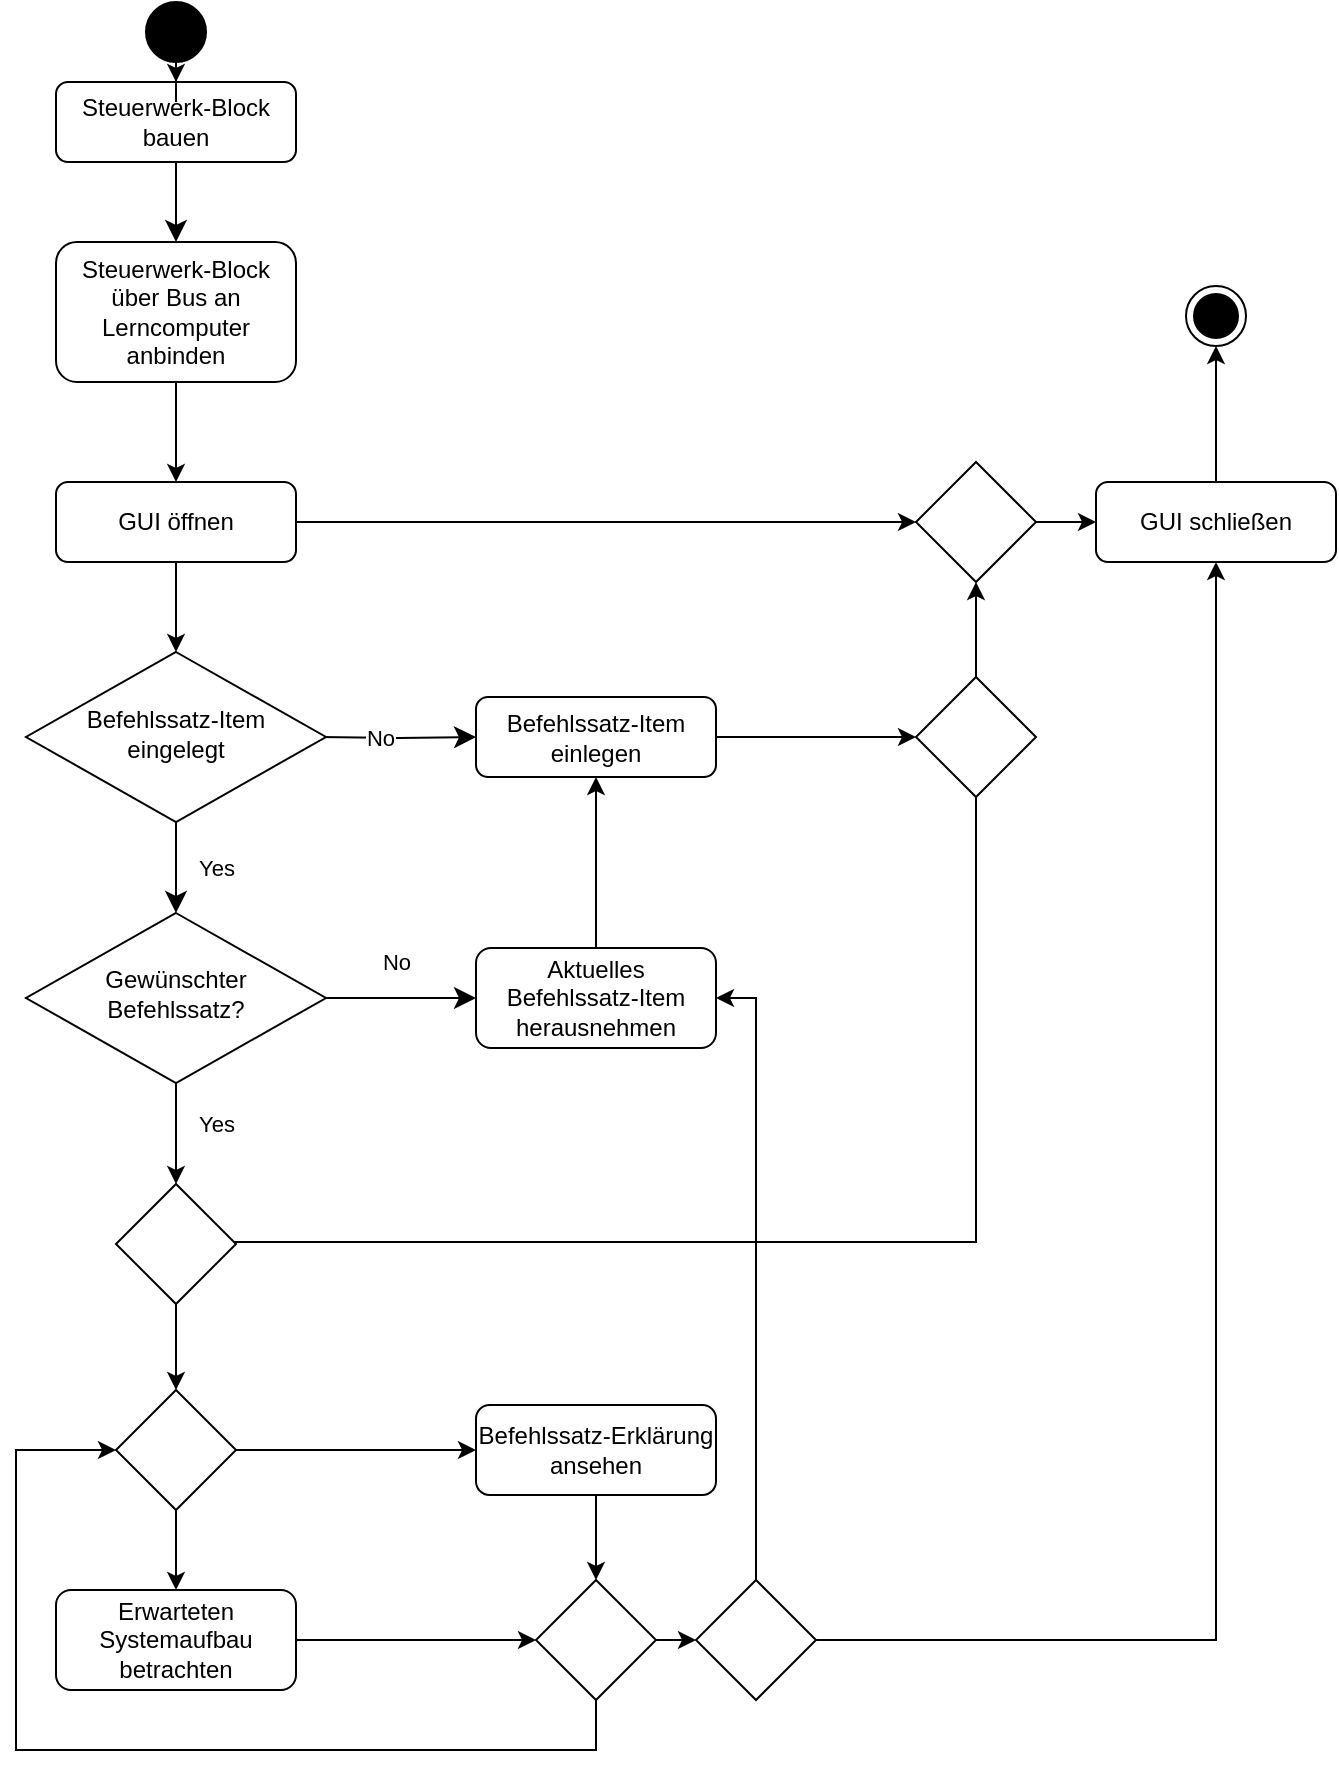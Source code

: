 <mxfile version="22.1.3" type="github">
  <diagram id="C5RBs43oDa-KdzZeNtuy" name="Page-1">
    <mxGraphModel dx="1050" dy="566" grid="1" gridSize="10" guides="1" tooltips="1" connect="1" arrows="1" fold="1" page="1" pageScale="1" pageWidth="827" pageHeight="1169" math="0" shadow="0">
      <root>
        <mxCell id="WIyWlLk6GJQsqaUBKTNV-0" />
        <mxCell id="WIyWlLk6GJQsqaUBKTNV-1" parent="WIyWlLk6GJQsqaUBKTNV-0" />
        <mxCell id="WIyWlLk6GJQsqaUBKTNV-2" value="" style="rounded=0;html=1;jettySize=auto;orthogonalLoop=1;fontSize=11;endArrow=classic;endFill=1;endSize=8;strokeWidth=1;shadow=0;labelBackgroundColor=default;edgeStyle=orthogonalEdgeStyle;" parent="WIyWlLk6GJQsqaUBKTNV-1" source="WIyWlLk6GJQsqaUBKTNV-3" target="cTXovvOnnwQqIYroaKd_-1" edge="1">
          <mxGeometry relative="1" as="geometry" />
        </mxCell>
        <mxCell id="WIyWlLk6GJQsqaUBKTNV-3" value="Steuerwerk-Block bauen" style="rounded=1;whiteSpace=wrap;html=1;fontSize=12;glass=0;strokeWidth=1;shadow=0;" parent="WIyWlLk6GJQsqaUBKTNV-1" vertex="1">
          <mxGeometry x="160" y="50" width="120" height="40" as="geometry" />
        </mxCell>
        <mxCell id="WIyWlLk6GJQsqaUBKTNV-4" value="Yes" style="rounded=0;html=1;jettySize=auto;orthogonalLoop=1;fontSize=11;endArrow=classic;endFill=1;endSize=8;strokeWidth=1;shadow=0;labelBackgroundColor=default;edgeStyle=orthogonalEdgeStyle;" parent="WIyWlLk6GJQsqaUBKTNV-1" source="WIyWlLk6GJQsqaUBKTNV-6" target="WIyWlLk6GJQsqaUBKTNV-10" edge="1">
          <mxGeometry y="20" relative="1" as="geometry">
            <mxPoint as="offset" />
          </mxGeometry>
        </mxCell>
        <mxCell id="WIyWlLk6GJQsqaUBKTNV-5" value="No" style="edgeStyle=orthogonalEdgeStyle;rounded=0;html=1;jettySize=auto;orthogonalLoop=1;fontSize=11;endArrow=classic;endFill=1;endSize=8;strokeWidth=1;shadow=0;labelBackgroundColor=default;" parent="WIyWlLk6GJQsqaUBKTNV-1" target="WIyWlLk6GJQsqaUBKTNV-7" edge="1">
          <mxGeometry y="10" relative="1" as="geometry">
            <mxPoint as="offset" />
            <mxPoint x="292" y="377.5" as="sourcePoint" />
            <mxPoint x="367" y="377.5" as="targetPoint" />
          </mxGeometry>
        </mxCell>
        <mxCell id="WIyWlLk6GJQsqaUBKTNV-6" value="Befehlssatz-Item eingelegt" style="rhombus;whiteSpace=wrap;html=1;shadow=0;fontFamily=Helvetica;fontSize=12;align=center;strokeWidth=1;spacing=6;spacingTop=-4;" parent="WIyWlLk6GJQsqaUBKTNV-1" vertex="1">
          <mxGeometry x="145" y="335" width="150" height="85" as="geometry" />
        </mxCell>
        <mxCell id="cTXovvOnnwQqIYroaKd_-25" style="edgeStyle=orthogonalEdgeStyle;rounded=0;orthogonalLoop=1;jettySize=auto;html=1;" edge="1" parent="WIyWlLk6GJQsqaUBKTNV-1" source="cTXovvOnnwQqIYroaKd_-29" target="cTXovvOnnwQqIYroaKd_-8">
          <mxGeometry relative="1" as="geometry">
            <Array as="points">
              <mxPoint x="620" y="630" />
              <mxPoint x="220" y="630" />
            </Array>
          </mxGeometry>
        </mxCell>
        <mxCell id="cTXovvOnnwQqIYroaKd_-26" style="edgeStyle=orthogonalEdgeStyle;rounded=0;orthogonalLoop=1;jettySize=auto;html=1;" edge="1" parent="WIyWlLk6GJQsqaUBKTNV-1" source="cTXovvOnnwQqIYroaKd_-34" target="cTXovvOnnwQqIYroaKd_-4">
          <mxGeometry relative="1" as="geometry">
            <Array as="points">
              <mxPoint x="620" y="270" />
            </Array>
          </mxGeometry>
        </mxCell>
        <mxCell id="WIyWlLk6GJQsqaUBKTNV-7" value="Befehlssatz-Item einlegen" style="rounded=1;whiteSpace=wrap;html=1;fontSize=12;glass=0;strokeWidth=1;shadow=0;" parent="WIyWlLk6GJQsqaUBKTNV-1" vertex="1">
          <mxGeometry x="370" y="357.5" width="120" height="40" as="geometry" />
        </mxCell>
        <mxCell id="WIyWlLk6GJQsqaUBKTNV-8" value="No" style="rounded=0;html=1;jettySize=auto;orthogonalLoop=1;fontSize=11;endArrow=classic;endFill=1;endSize=8;strokeWidth=1;shadow=0;labelBackgroundColor=default;edgeStyle=orthogonalEdgeStyle;" parent="WIyWlLk6GJQsqaUBKTNV-1" source="WIyWlLk6GJQsqaUBKTNV-10" target="WIyWlLk6GJQsqaUBKTNV-11" edge="1">
          <mxGeometry x="-0.067" y="18" relative="1" as="geometry">
            <mxPoint as="offset" />
          </mxGeometry>
        </mxCell>
        <mxCell id="cTXovvOnnwQqIYroaKd_-38" style="edgeStyle=orthogonalEdgeStyle;rounded=0;orthogonalLoop=1;jettySize=auto;html=1;" edge="1" parent="WIyWlLk6GJQsqaUBKTNV-1" source="WIyWlLk6GJQsqaUBKTNV-10" target="cTXovvOnnwQqIYroaKd_-36">
          <mxGeometry relative="1" as="geometry" />
        </mxCell>
        <mxCell id="cTXovvOnnwQqIYroaKd_-39" value="Yes&lt;br&gt;" style="edgeLabel;html=1;align=center;verticalAlign=middle;resizable=0;points=[];" vertex="1" connectable="0" parent="cTXovvOnnwQqIYroaKd_-38">
          <mxGeometry x="0.077" y="1" relative="1" as="geometry">
            <mxPoint x="19" y="-7" as="offset" />
          </mxGeometry>
        </mxCell>
        <mxCell id="WIyWlLk6GJQsqaUBKTNV-10" value="Gewünschter Befehlssatz?" style="rhombus;whiteSpace=wrap;html=1;shadow=0;fontFamily=Helvetica;fontSize=12;align=center;strokeWidth=1;spacing=6;spacingTop=-4;" parent="WIyWlLk6GJQsqaUBKTNV-1" vertex="1">
          <mxGeometry x="145" y="465.5" width="150" height="85" as="geometry" />
        </mxCell>
        <mxCell id="cTXovvOnnwQqIYroaKd_-2" style="edgeStyle=orthogonalEdgeStyle;rounded=0;orthogonalLoop=1;jettySize=auto;html=1;" edge="1" parent="WIyWlLk6GJQsqaUBKTNV-1" source="WIyWlLk6GJQsqaUBKTNV-11" target="WIyWlLk6GJQsqaUBKTNV-7">
          <mxGeometry relative="1" as="geometry" />
        </mxCell>
        <mxCell id="WIyWlLk6GJQsqaUBKTNV-11" value="Aktuelles Befehlssatz-Item herausnehmen" style="rounded=1;whiteSpace=wrap;html=1;fontSize=12;glass=0;strokeWidth=1;shadow=0;" parent="WIyWlLk6GJQsqaUBKTNV-1" vertex="1">
          <mxGeometry x="370" y="483" width="120" height="50" as="geometry" />
        </mxCell>
        <mxCell id="cTXovvOnnwQqIYroaKd_-31" style="edgeStyle=orthogonalEdgeStyle;rounded=0;orthogonalLoop=1;jettySize=auto;html=1;" edge="1" parent="WIyWlLk6GJQsqaUBKTNV-1" source="cTXovvOnnwQqIYroaKd_-0" target="WIyWlLk6GJQsqaUBKTNV-3">
          <mxGeometry relative="1" as="geometry" />
        </mxCell>
        <mxCell id="cTXovvOnnwQqIYroaKd_-0" value="" style="ellipse;fillColor=strokeColor;html=1;" vertex="1" parent="WIyWlLk6GJQsqaUBKTNV-1">
          <mxGeometry x="205" y="10" width="30" height="30" as="geometry" />
        </mxCell>
        <mxCell id="cTXovvOnnwQqIYroaKd_-5" style="edgeStyle=orthogonalEdgeStyle;rounded=0;orthogonalLoop=1;jettySize=auto;html=1;" edge="1" parent="WIyWlLk6GJQsqaUBKTNV-1" source="cTXovvOnnwQqIYroaKd_-1" target="cTXovvOnnwQqIYroaKd_-3">
          <mxGeometry relative="1" as="geometry">
            <Array as="points">
              <mxPoint x="220" y="220" />
              <mxPoint x="220" y="220" />
            </Array>
          </mxGeometry>
        </mxCell>
        <mxCell id="cTXovvOnnwQqIYroaKd_-1" value="Steuerwerk-Block über Bus an Lerncomputer anbinden" style="rounded=1;whiteSpace=wrap;html=1;fontSize=12;glass=0;strokeWidth=1;shadow=0;" vertex="1" parent="WIyWlLk6GJQsqaUBKTNV-1">
          <mxGeometry x="160" y="130" width="120" height="70" as="geometry" />
        </mxCell>
        <mxCell id="cTXovvOnnwQqIYroaKd_-6" style="edgeStyle=orthogonalEdgeStyle;rounded=0;orthogonalLoop=1;jettySize=auto;html=1;" edge="1" parent="WIyWlLk6GJQsqaUBKTNV-1" source="cTXovvOnnwQqIYroaKd_-3" target="WIyWlLk6GJQsqaUBKTNV-6">
          <mxGeometry relative="1" as="geometry" />
        </mxCell>
        <mxCell id="cTXovvOnnwQqIYroaKd_-15" style="edgeStyle=orthogonalEdgeStyle;rounded=0;orthogonalLoop=1;jettySize=auto;html=1;" edge="1" parent="WIyWlLk6GJQsqaUBKTNV-1" source="cTXovvOnnwQqIYroaKd_-3" target="cTXovvOnnwQqIYroaKd_-34">
          <mxGeometry relative="1" as="geometry" />
        </mxCell>
        <mxCell id="cTXovvOnnwQqIYroaKd_-3" value="GUI öffnen" style="rounded=1;whiteSpace=wrap;html=1;fontSize=12;glass=0;strokeWidth=1;shadow=0;" vertex="1" parent="WIyWlLk6GJQsqaUBKTNV-1">
          <mxGeometry x="160" y="250" width="120" height="40" as="geometry" />
        </mxCell>
        <mxCell id="cTXovvOnnwQqIYroaKd_-33" style="edgeStyle=orthogonalEdgeStyle;rounded=0;orthogonalLoop=1;jettySize=auto;html=1;" edge="1" parent="WIyWlLk6GJQsqaUBKTNV-1" source="cTXovvOnnwQqIYroaKd_-4" target="cTXovvOnnwQqIYroaKd_-32">
          <mxGeometry relative="1" as="geometry" />
        </mxCell>
        <mxCell id="cTXovvOnnwQqIYroaKd_-4" value="GUI schließen" style="rounded=1;whiteSpace=wrap;html=1;fontSize=12;glass=0;strokeWidth=1;shadow=0;" vertex="1" parent="WIyWlLk6GJQsqaUBKTNV-1">
          <mxGeometry x="680" y="250" width="120" height="40" as="geometry" />
        </mxCell>
        <mxCell id="cTXovvOnnwQqIYroaKd_-10" style="edgeStyle=orthogonalEdgeStyle;rounded=0;orthogonalLoop=1;jettySize=auto;html=1;" edge="1" parent="WIyWlLk6GJQsqaUBKTNV-1" source="cTXovvOnnwQqIYroaKd_-8" target="cTXovvOnnwQqIYroaKd_-11">
          <mxGeometry relative="1" as="geometry">
            <mxPoint x="350" y="746.5" as="targetPoint" />
          </mxGeometry>
        </mxCell>
        <mxCell id="cTXovvOnnwQqIYroaKd_-14" style="edgeStyle=orthogonalEdgeStyle;rounded=0;orthogonalLoop=1;jettySize=auto;html=1;" edge="1" parent="WIyWlLk6GJQsqaUBKTNV-1" source="cTXovvOnnwQqIYroaKd_-8" target="cTXovvOnnwQqIYroaKd_-13">
          <mxGeometry relative="1" as="geometry" />
        </mxCell>
        <mxCell id="cTXovvOnnwQqIYroaKd_-8" value="" style="rhombus;whiteSpace=wrap;html=1;shadow=0;fontFamily=Helvetica;fontSize=12;align=center;strokeWidth=1;spacing=6;spacingTop=-4;" vertex="1" parent="WIyWlLk6GJQsqaUBKTNV-1">
          <mxGeometry x="190" y="704" width="60" height="60" as="geometry" />
        </mxCell>
        <mxCell id="cTXovvOnnwQqIYroaKd_-20" style="edgeStyle=orthogonalEdgeStyle;rounded=0;orthogonalLoop=1;jettySize=auto;html=1;" edge="1" parent="WIyWlLk6GJQsqaUBKTNV-1" source="cTXovvOnnwQqIYroaKd_-11" target="cTXovvOnnwQqIYroaKd_-19">
          <mxGeometry relative="1" as="geometry" />
        </mxCell>
        <mxCell id="cTXovvOnnwQqIYroaKd_-11" value="Befehlssatz-Erklärung ansehen" style="rounded=1;whiteSpace=wrap;html=1;fontSize=12;glass=0;strokeWidth=1;shadow=0;" vertex="1" parent="WIyWlLk6GJQsqaUBKTNV-1">
          <mxGeometry x="370" y="711.5" width="120" height="45" as="geometry" />
        </mxCell>
        <mxCell id="cTXovvOnnwQqIYroaKd_-21" style="edgeStyle=orthogonalEdgeStyle;rounded=0;orthogonalLoop=1;jettySize=auto;html=1;" edge="1" parent="WIyWlLk6GJQsqaUBKTNV-1" source="cTXovvOnnwQqIYroaKd_-13" target="cTXovvOnnwQqIYroaKd_-19">
          <mxGeometry relative="1" as="geometry" />
        </mxCell>
        <mxCell id="cTXovvOnnwQqIYroaKd_-13" value="Erwarteten Systemaufbau betrachten" style="rounded=1;whiteSpace=wrap;html=1;fontSize=12;glass=0;strokeWidth=1;shadow=0;" vertex="1" parent="WIyWlLk6GJQsqaUBKTNV-1">
          <mxGeometry x="160" y="804" width="120" height="50" as="geometry" />
        </mxCell>
        <mxCell id="cTXovvOnnwQqIYroaKd_-22" style="edgeStyle=orthogonalEdgeStyle;rounded=0;orthogonalLoop=1;jettySize=auto;html=1;entryX=0.5;entryY=1;entryDx=0;entryDy=0;" edge="1" parent="WIyWlLk6GJQsqaUBKTNV-1" source="cTXovvOnnwQqIYroaKd_-27" target="cTXovvOnnwQqIYroaKd_-4">
          <mxGeometry relative="1" as="geometry" />
        </mxCell>
        <mxCell id="cTXovvOnnwQqIYroaKd_-23" style="edgeStyle=orthogonalEdgeStyle;rounded=0;orthogonalLoop=1;jettySize=auto;html=1;" edge="1" parent="WIyWlLk6GJQsqaUBKTNV-1" source="cTXovvOnnwQqIYroaKd_-19" target="cTXovvOnnwQqIYroaKd_-8">
          <mxGeometry relative="1" as="geometry">
            <Array as="points">
              <mxPoint x="430" y="884" />
              <mxPoint x="140" y="884" />
              <mxPoint x="140" y="734" />
            </Array>
          </mxGeometry>
        </mxCell>
        <mxCell id="cTXovvOnnwQqIYroaKd_-24" style="edgeStyle=orthogonalEdgeStyle;rounded=0;orthogonalLoop=1;jettySize=auto;html=1;entryX=1;entryY=0.5;entryDx=0;entryDy=0;" edge="1" parent="WIyWlLk6GJQsqaUBKTNV-1" source="cTXovvOnnwQqIYroaKd_-27" target="WIyWlLk6GJQsqaUBKTNV-11">
          <mxGeometry relative="1" as="geometry">
            <Array as="points" />
          </mxGeometry>
        </mxCell>
        <mxCell id="cTXovvOnnwQqIYroaKd_-19" value="" style="rhombus;whiteSpace=wrap;html=1;shadow=0;fontFamily=Helvetica;fontSize=12;align=center;strokeWidth=1;spacing=6;spacingTop=-4;" vertex="1" parent="WIyWlLk6GJQsqaUBKTNV-1">
          <mxGeometry x="400" y="799" width="60" height="60" as="geometry" />
        </mxCell>
        <mxCell id="cTXovvOnnwQqIYroaKd_-28" value="" style="edgeStyle=orthogonalEdgeStyle;rounded=0;orthogonalLoop=1;jettySize=auto;html=1;" edge="1" parent="WIyWlLk6GJQsqaUBKTNV-1" source="cTXovvOnnwQqIYroaKd_-19" target="cTXovvOnnwQqIYroaKd_-27">
          <mxGeometry relative="1" as="geometry">
            <mxPoint x="460" y="829" as="sourcePoint" />
            <mxPoint x="490" y="594" as="targetPoint" />
            <Array as="points">
              <mxPoint x="510" y="829" />
            </Array>
          </mxGeometry>
        </mxCell>
        <mxCell id="cTXovvOnnwQqIYroaKd_-27" value="" style="rhombus;whiteSpace=wrap;html=1;shadow=0;fontFamily=Helvetica;fontSize=12;align=center;strokeWidth=1;spacing=6;spacingTop=-4;" vertex="1" parent="WIyWlLk6GJQsqaUBKTNV-1">
          <mxGeometry x="480" y="799" width="60" height="60" as="geometry" />
        </mxCell>
        <mxCell id="cTXovvOnnwQqIYroaKd_-30" value="" style="edgeStyle=orthogonalEdgeStyle;rounded=0;orthogonalLoop=1;jettySize=auto;html=1;" edge="1" parent="WIyWlLk6GJQsqaUBKTNV-1" source="WIyWlLk6GJQsqaUBKTNV-7" target="cTXovvOnnwQqIYroaKd_-29">
          <mxGeometry relative="1" as="geometry">
            <mxPoint x="490" y="378" as="sourcePoint" />
            <mxPoint x="220" y="610" as="targetPoint" />
            <Array as="points" />
          </mxGeometry>
        </mxCell>
        <mxCell id="cTXovvOnnwQqIYroaKd_-29" value="" style="rhombus;whiteSpace=wrap;html=1;shadow=0;fontFamily=Helvetica;fontSize=12;align=center;strokeWidth=1;spacing=6;spacingTop=-4;" vertex="1" parent="WIyWlLk6GJQsqaUBKTNV-1">
          <mxGeometry x="590" y="347.5" width="60" height="60" as="geometry" />
        </mxCell>
        <mxCell id="cTXovvOnnwQqIYroaKd_-32" value="" style="ellipse;html=1;shape=endState;fillColor=strokeColor;" vertex="1" parent="WIyWlLk6GJQsqaUBKTNV-1">
          <mxGeometry x="725" y="152" width="30" height="30" as="geometry" />
        </mxCell>
        <mxCell id="cTXovvOnnwQqIYroaKd_-35" value="" style="edgeStyle=orthogonalEdgeStyle;rounded=0;orthogonalLoop=1;jettySize=auto;html=1;" edge="1" parent="WIyWlLk6GJQsqaUBKTNV-1" source="cTXovvOnnwQqIYroaKd_-29" target="cTXovvOnnwQqIYroaKd_-34">
          <mxGeometry relative="1" as="geometry">
            <mxPoint x="620" y="348" as="sourcePoint" />
            <mxPoint x="680" y="270" as="targetPoint" />
            <Array as="points" />
          </mxGeometry>
        </mxCell>
        <mxCell id="cTXovvOnnwQqIYroaKd_-34" value="" style="rhombus;whiteSpace=wrap;html=1;shadow=0;fontFamily=Helvetica;fontSize=12;align=center;strokeWidth=1;spacing=6;spacingTop=-4;" vertex="1" parent="WIyWlLk6GJQsqaUBKTNV-1">
          <mxGeometry x="590" y="240" width="60" height="60" as="geometry" />
        </mxCell>
        <mxCell id="cTXovvOnnwQqIYroaKd_-36" value="" style="rhombus;whiteSpace=wrap;html=1;shadow=0;fontFamily=Helvetica;fontSize=12;align=center;strokeWidth=1;spacing=6;spacingTop=-4;" vertex="1" parent="WIyWlLk6GJQsqaUBKTNV-1">
          <mxGeometry x="190" y="601" width="60" height="60" as="geometry" />
        </mxCell>
      </root>
    </mxGraphModel>
  </diagram>
</mxfile>
